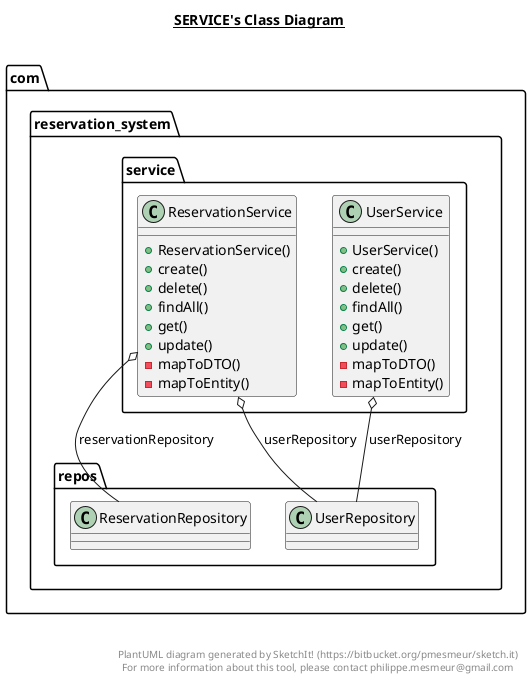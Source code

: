 @startuml

title __SERVICE's Class Diagram__\n

  namespace com.reservation_system {
    namespace service {
      class com.reservation_system.service.ReservationService {
          + ReservationService()
          + create()
          + delete()
          + findAll()
          + get()
          + update()
          - mapToDTO()
          - mapToEntity()
      }
    }
  }
  

  namespace com.reservation_system {
    namespace service {
      class com.reservation_system.service.UserService {
          + UserService()
          + create()
          + delete()
          + findAll()
          + get()
          + update()
          - mapToDTO()
          - mapToEntity()
      }
    }
  }
  

  com.reservation_system.service.ReservationService o-- com.reservation_system.repos.ReservationRepository : reservationRepository
  com.reservation_system.service.ReservationService o-- com.reservation_system.repos.UserRepository : userRepository
  com.reservation_system.service.UserService o-- com.reservation_system.repos.UserRepository : userRepository


right footer


PlantUML diagram generated by SketchIt! (https://bitbucket.org/pmesmeur/sketch.it)
For more information about this tool, please contact philippe.mesmeur@gmail.com
endfooter

@enduml
